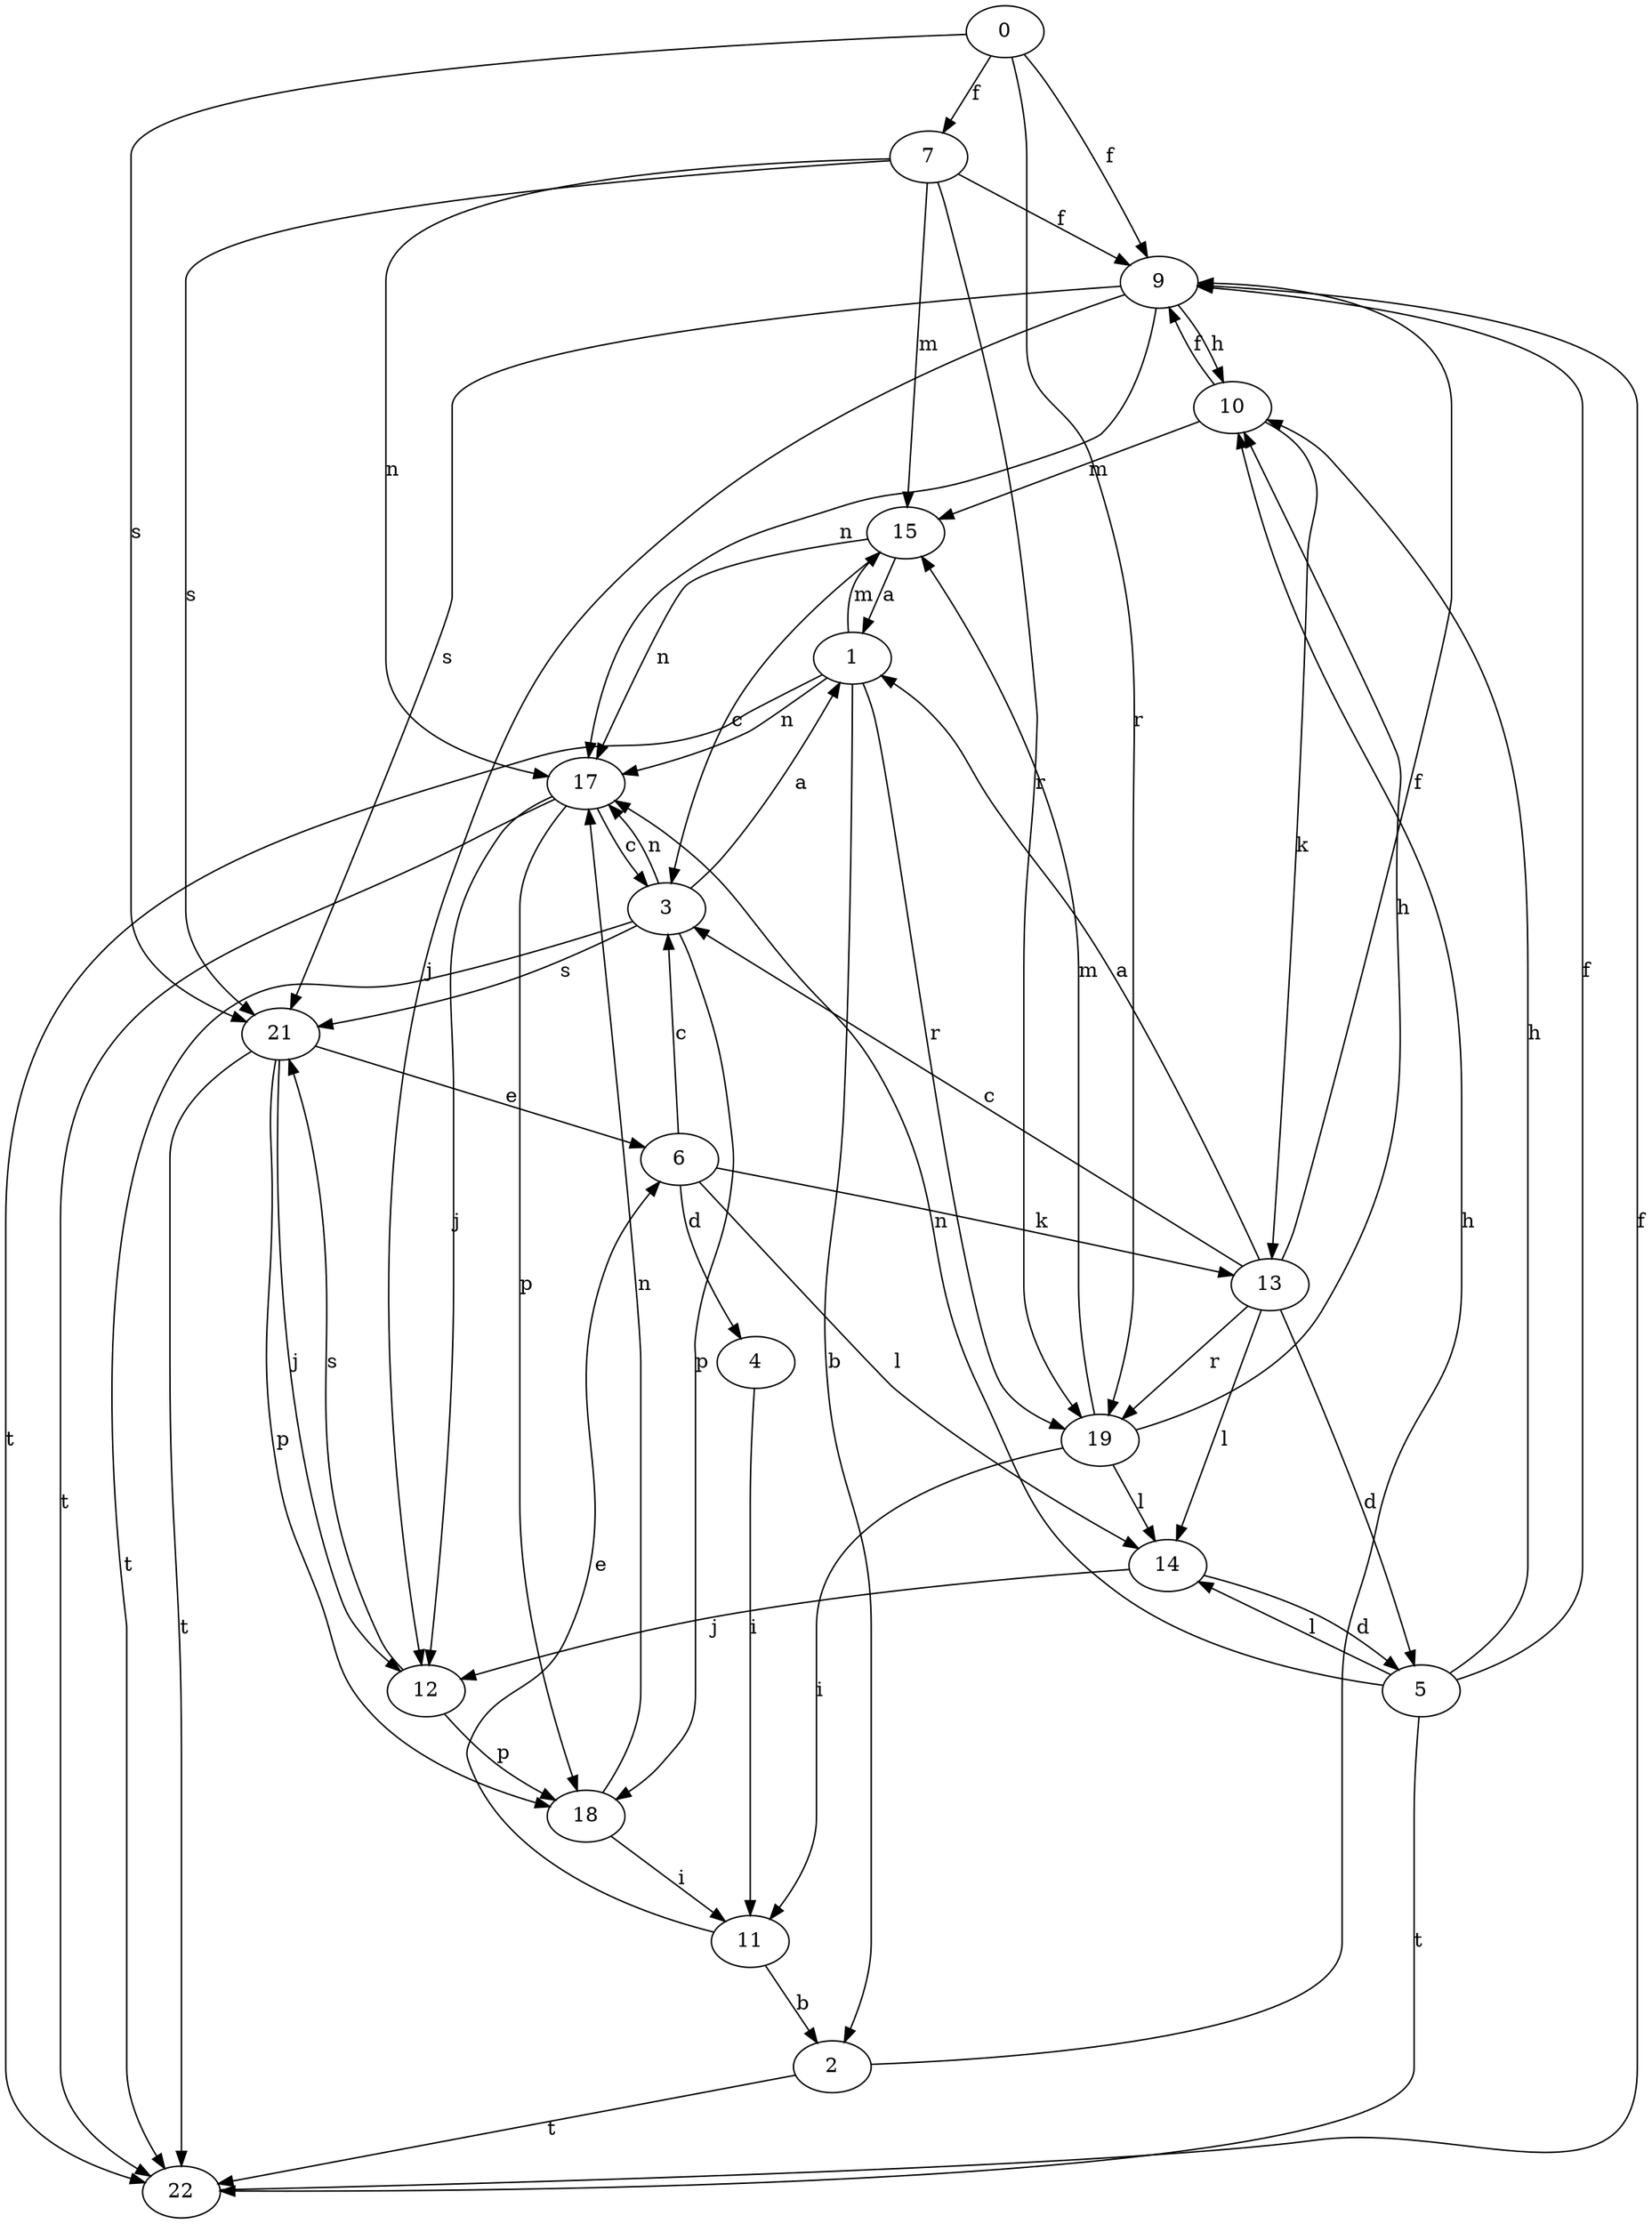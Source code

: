 strict digraph  {
0;
1;
2;
3;
4;
5;
6;
7;
9;
10;
11;
12;
13;
14;
15;
17;
18;
19;
21;
22;
0 -> 7  [label=f];
0 -> 9  [label=f];
0 -> 19  [label=r];
0 -> 21  [label=s];
1 -> 2  [label=b];
1 -> 15  [label=m];
1 -> 17  [label=n];
1 -> 19  [label=r];
1 -> 22  [label=t];
2 -> 10  [label=h];
2 -> 22  [label=t];
3 -> 1  [label=a];
3 -> 17  [label=n];
3 -> 18  [label=p];
3 -> 21  [label=s];
3 -> 22  [label=t];
4 -> 11  [label=i];
5 -> 9  [label=f];
5 -> 10  [label=h];
5 -> 14  [label=l];
5 -> 17  [label=n];
5 -> 22  [label=t];
6 -> 3  [label=c];
6 -> 4  [label=d];
6 -> 13  [label=k];
6 -> 14  [label=l];
7 -> 9  [label=f];
7 -> 15  [label=m];
7 -> 17  [label=n];
7 -> 19  [label=r];
7 -> 21  [label=s];
9 -> 10  [label=h];
9 -> 12  [label=j];
9 -> 17  [label=n];
9 -> 21  [label=s];
10 -> 9  [label=f];
10 -> 13  [label=k];
10 -> 15  [label=m];
11 -> 2  [label=b];
11 -> 6  [label=e];
12 -> 18  [label=p];
12 -> 21  [label=s];
13 -> 1  [label=a];
13 -> 3  [label=c];
13 -> 5  [label=d];
13 -> 9  [label=f];
13 -> 14  [label=l];
13 -> 19  [label=r];
14 -> 5  [label=d];
14 -> 12  [label=j];
15 -> 1  [label=a];
15 -> 3  [label=c];
15 -> 17  [label=n];
17 -> 3  [label=c];
17 -> 12  [label=j];
17 -> 18  [label=p];
17 -> 22  [label=t];
18 -> 11  [label=i];
18 -> 17  [label=n];
19 -> 10  [label=h];
19 -> 11  [label=i];
19 -> 14  [label=l];
19 -> 15  [label=m];
21 -> 6  [label=e];
21 -> 12  [label=j];
21 -> 18  [label=p];
21 -> 22  [label=t];
22 -> 9  [label=f];
}
